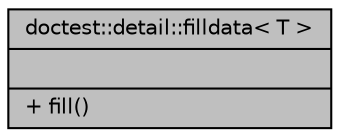 digraph "doctest::detail::filldata&lt; T &gt;"
{
 // LATEX_PDF_SIZE
  edge [fontname="Helvetica",fontsize="10",labelfontname="Helvetica",labelfontsize="10"];
  node [fontname="Helvetica",fontsize="10",shape=record];
  Node1 [label="{doctest::detail::filldata\< T \>\n||+ fill()\l}",height=0.2,width=0.4,color="black", fillcolor="grey75", style="filled", fontcolor="black",tooltip=" "];
}
